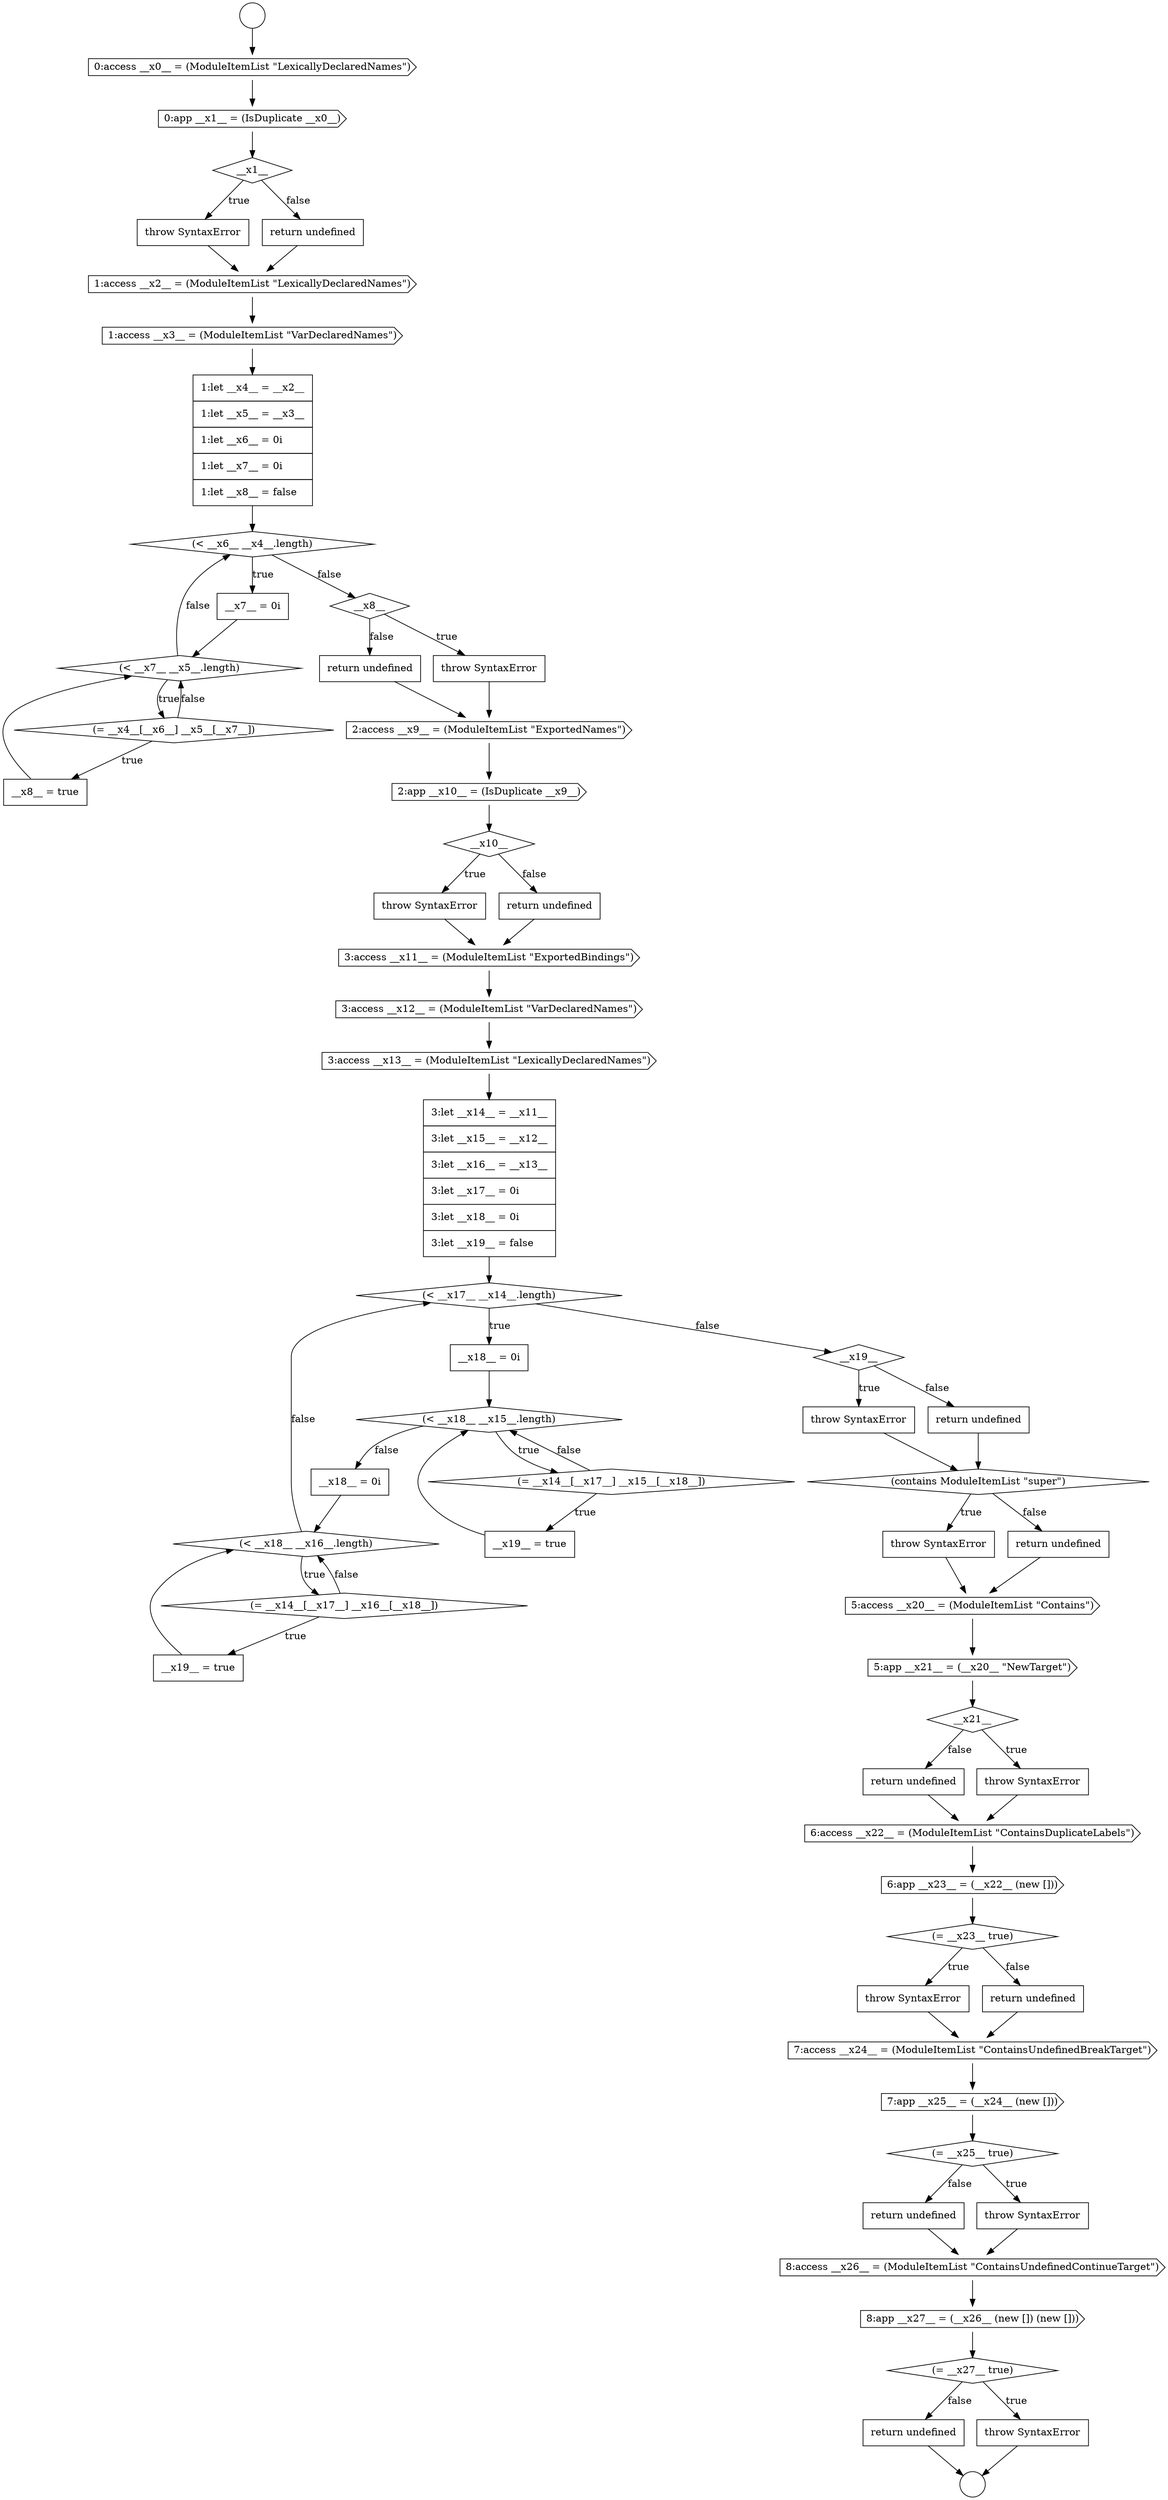 digraph {
  node20787 [shape=diamond, label=<<font color="black">__x1__</font>> color="black" fillcolor="white" style=filled]
  node20784 [shape=circle label=" " color="black" fillcolor="white" style=filled]
  node20791 [shape=cds, label=<<font color="black">1:access __x3__ = (ModuleItemList &quot;VarDeclaredNames&quot;)</font>> color="black" fillcolor="white" style=filled]
  node20792 [shape=none, margin=0, label=<<font color="black">
    <table border="0" cellborder="1" cellspacing="0" cellpadding="10">
      <tr><td align="left">1:let __x4__ = __x2__</td></tr>
      <tr><td align="left">1:let __x5__ = __x3__</td></tr>
      <tr><td align="left">1:let __x6__ = 0i</td></tr>
      <tr><td align="left">1:let __x7__ = 0i</td></tr>
      <tr><td align="left">1:let __x8__ = false</td></tr>
    </table>
  </font>> color="black" fillcolor="white" style=filled]
  node20814 [shape=none, margin=0, label=<<font color="black">
    <table border="0" cellborder="1" cellspacing="0" cellpadding="10">
      <tr><td align="left">__x19__ = true</td></tr>
    </table>
  </font>> color="black" fillcolor="white" style=filled]
  node20795 [shape=diamond, label=<<font color="black">(&lt; __x7__ __x5__.length)</font>> color="black" fillcolor="white" style=filled]
  node20798 [shape=diamond, label=<<font color="black">__x8__</font>> color="black" fillcolor="white" style=filled]
  node20813 [shape=diamond, label=<<font color="black">(= __x14__[__x17__] __x15__[__x18__])</font>> color="black" fillcolor="white" style=filled]
  node20835 [shape=cds, label=<<font color="black">7:access __x24__ = (ModuleItemList &quot;ContainsUndefinedBreakTarget&quot;)</font>> color="black" fillcolor="white" style=filled]
  node20830 [shape=cds, label=<<font color="black">6:access __x22__ = (ModuleItemList &quot;ContainsDuplicateLabels&quot;)</font>> color="black" fillcolor="white" style=filled]
  node20803 [shape=diamond, label=<<font color="black">__x10__</font>> color="black" fillcolor="white" style=filled]
  node20818 [shape=none, margin=0, label=<<font color="black">
    <table border="0" cellborder="1" cellspacing="0" cellpadding="10">
      <tr><td align="left">__x19__ = true</td></tr>
    </table>
  </font>> color="black" fillcolor="white" style=filled]
  node20786 [shape=cds, label=<<font color="black">0:app __x1__ = (IsDuplicate __x0__)</font>> color="black" fillcolor="white" style=filled]
  node20841 [shape=cds, label=<<font color="black">8:app __x27__ = (__x26__ (new []) (new []))</font>> color="black" fillcolor="white" style=filled]
  node20822 [shape=diamond, label=<<font color="black">(contains ModuleItemList &quot;super&quot;)</font>> color="black" fillcolor="white" style=filled]
  node20790 [shape=cds, label=<<font color="black">1:access __x2__ = (ModuleItemList &quot;LexicallyDeclaredNames&quot;)</font>> color="black" fillcolor="white" style=filled]
  node20794 [shape=none, margin=0, label=<<font color="black">
    <table border="0" cellborder="1" cellspacing="0" cellpadding="10">
      <tr><td align="left">__x7__ = 0i</td></tr>
    </table>
  </font>> color="black" fillcolor="white" style=filled]
  node20826 [shape=cds, label=<<font color="black">5:app __x21__ = (__x20__ &quot;NewTarget&quot;)</font>> color="black" fillcolor="white" style=filled]
  node20839 [shape=none, margin=0, label=<<font color="black">
    <table border="0" cellborder="1" cellspacing="0" cellpadding="10">
      <tr><td align="left">return undefined</td></tr>
    </table>
  </font>> color="black" fillcolor="white" style=filled]
  node20809 [shape=none, margin=0, label=<<font color="black">
    <table border="0" cellborder="1" cellspacing="0" cellpadding="10">
      <tr><td align="left">3:let __x14__ = __x11__</td></tr>
      <tr><td align="left">3:let __x15__ = __x12__</td></tr>
      <tr><td align="left">3:let __x16__ = __x13__</td></tr>
      <tr><td align="left">3:let __x17__ = 0i</td></tr>
      <tr><td align="left">3:let __x18__ = 0i</td></tr>
      <tr><td align="left">3:let __x19__ = false</td></tr>
    </table>
  </font>> color="black" fillcolor="white" style=filled]
  node20836 [shape=cds, label=<<font color="black">7:app __x25__ = (__x24__ (new []))</font>> color="black" fillcolor="white" style=filled]
  node20797 [shape=none, margin=0, label=<<font color="black">
    <table border="0" cellborder="1" cellspacing="0" cellpadding="10">
      <tr><td align="left">__x8__ = true</td></tr>
    </table>
  </font>> color="black" fillcolor="white" style=filled]
  node20829 [shape=none, margin=0, label=<<font color="black">
    <table border="0" cellborder="1" cellspacing="0" cellpadding="10">
      <tr><td align="left">return undefined</td></tr>
    </table>
  </font>> color="black" fillcolor="white" style=filled]
  node20807 [shape=cds, label=<<font color="black">3:access __x12__ = (ModuleItemList &quot;VarDeclaredNames&quot;)</font>> color="black" fillcolor="white" style=filled]
  node20804 [shape=none, margin=0, label=<<font color="black">
    <table border="0" cellborder="1" cellspacing="0" cellpadding="10">
      <tr><td align="left">throw SyntaxError</td></tr>
    </table>
  </font>> color="black" fillcolor="white" style=filled]
  node20819 [shape=diamond, label=<<font color="black">__x19__</font>> color="black" fillcolor="white" style=filled]
  node20816 [shape=diamond, label=<<font color="black">(&lt; __x18__ __x16__.length)</font>> color="black" fillcolor="white" style=filled]
  node20840 [shape=cds, label=<<font color="black">8:access __x26__ = (ModuleItemList &quot;ContainsUndefinedContinueTarget&quot;)</font>> color="black" fillcolor="white" style=filled]
  node20793 [shape=diamond, label=<<font color="black">(&lt; __x6__ __x4__.length)</font>> color="black" fillcolor="white" style=filled]
  node20825 [shape=cds, label=<<font color="black">5:access __x20__ = (ModuleItemList &quot;Contains&quot;)</font>> color="black" fillcolor="white" style=filled]
  node20844 [shape=none, margin=0, label=<<font color="black">
    <table border="0" cellborder="1" cellspacing="0" cellpadding="10">
      <tr><td align="left">return undefined</td></tr>
    </table>
  </font>> color="black" fillcolor="white" style=filled]
  node20812 [shape=diamond, label=<<font color="black">(&lt; __x18__ __x15__.length)</font>> color="black" fillcolor="white" style=filled]
  node20808 [shape=cds, label=<<font color="black">3:access __x13__ = (ModuleItemList &quot;LexicallyDeclaredNames&quot;)</font>> color="black" fillcolor="white" style=filled]
  node20823 [shape=none, margin=0, label=<<font color="black">
    <table border="0" cellborder="1" cellspacing="0" cellpadding="10">
      <tr><td align="left">throw SyntaxError</td></tr>
    </table>
  </font>> color="black" fillcolor="white" style=filled]
  node20820 [shape=none, margin=0, label=<<font color="black">
    <table border="0" cellborder="1" cellspacing="0" cellpadding="10">
      <tr><td align="left">throw SyntaxError</td></tr>
    </table>
  </font>> color="black" fillcolor="white" style=filled]
  node20801 [shape=cds, label=<<font color="black">2:access __x9__ = (ModuleItemList &quot;ExportedNames&quot;)</font>> color="black" fillcolor="white" style=filled]
  node20833 [shape=none, margin=0, label=<<font color="black">
    <table border="0" cellborder="1" cellspacing="0" cellpadding="10">
      <tr><td align="left">throw SyntaxError</td></tr>
    </table>
  </font>> color="black" fillcolor="white" style=filled]
  node20788 [shape=none, margin=0, label=<<font color="black">
    <table border="0" cellborder="1" cellspacing="0" cellpadding="10">
      <tr><td align="left">throw SyntaxError</td></tr>
    </table>
  </font>> color="black" fillcolor="white" style=filled]
  node20832 [shape=diamond, label=<<font color="black">(= __x23__ true)</font>> color="black" fillcolor="white" style=filled]
  node20800 [shape=none, margin=0, label=<<font color="black">
    <table border="0" cellborder="1" cellspacing="0" cellpadding="10">
      <tr><td align="left">return undefined</td></tr>
    </table>
  </font>> color="black" fillcolor="white" style=filled]
  node20805 [shape=none, margin=0, label=<<font color="black">
    <table border="0" cellborder="1" cellspacing="0" cellpadding="10">
      <tr><td align="left">return undefined</td></tr>
    </table>
  </font>> color="black" fillcolor="white" style=filled]
  node20815 [shape=none, margin=0, label=<<font color="black">
    <table border="0" cellborder="1" cellspacing="0" cellpadding="10">
      <tr><td align="left">__x18__ = 0i</td></tr>
    </table>
  </font>> color="black" fillcolor="white" style=filled]
  node20837 [shape=diamond, label=<<font color="black">(= __x25__ true)</font>> color="black" fillcolor="white" style=filled]
  node20828 [shape=none, margin=0, label=<<font color="black">
    <table border="0" cellborder="1" cellspacing="0" cellpadding="10">
      <tr><td align="left">throw SyntaxError</td></tr>
    </table>
  </font>> color="black" fillcolor="white" style=filled]
  node20783 [shape=circle label=" " color="black" fillcolor="white" style=filled]
  node20843 [shape=none, margin=0, label=<<font color="black">
    <table border="0" cellborder="1" cellspacing="0" cellpadding="10">
      <tr><td align="left">throw SyntaxError</td></tr>
    </table>
  </font>> color="black" fillcolor="white" style=filled]
  node20796 [shape=diamond, label=<<font color="black">(= __x4__[__x6__] __x5__[__x7__])</font>> color="black" fillcolor="white" style=filled]
  node20811 [shape=none, margin=0, label=<<font color="black">
    <table border="0" cellborder="1" cellspacing="0" cellpadding="10">
      <tr><td align="left">__x18__ = 0i</td></tr>
    </table>
  </font>> color="black" fillcolor="white" style=filled]
  node20824 [shape=none, margin=0, label=<<font color="black">
    <table border="0" cellborder="1" cellspacing="0" cellpadding="10">
      <tr><td align="left">return undefined</td></tr>
    </table>
  </font>> color="black" fillcolor="white" style=filled]
  node20785 [shape=cds, label=<<font color="black">0:access __x0__ = (ModuleItemList &quot;LexicallyDeclaredNames&quot;)</font>> color="black" fillcolor="white" style=filled]
  node20802 [shape=cds, label=<<font color="black">2:app __x10__ = (IsDuplicate __x9__)</font>> color="black" fillcolor="white" style=filled]
  node20817 [shape=diamond, label=<<font color="black">(= __x14__[__x17__] __x16__[__x18__])</font>> color="black" fillcolor="white" style=filled]
  node20834 [shape=none, margin=0, label=<<font color="black">
    <table border="0" cellborder="1" cellspacing="0" cellpadding="10">
      <tr><td align="left">return undefined</td></tr>
    </table>
  </font>> color="black" fillcolor="white" style=filled]
  node20842 [shape=diamond, label=<<font color="black">(= __x27__ true)</font>> color="black" fillcolor="white" style=filled]
  node20789 [shape=none, margin=0, label=<<font color="black">
    <table border="0" cellborder="1" cellspacing="0" cellpadding="10">
      <tr><td align="left">return undefined</td></tr>
    </table>
  </font>> color="black" fillcolor="white" style=filled]
  node20831 [shape=cds, label=<<font color="black">6:app __x23__ = (__x22__ (new []))</font>> color="black" fillcolor="white" style=filled]
  node20806 [shape=cds, label=<<font color="black">3:access __x11__ = (ModuleItemList &quot;ExportedBindings&quot;)</font>> color="black" fillcolor="white" style=filled]
  node20838 [shape=none, margin=0, label=<<font color="black">
    <table border="0" cellborder="1" cellspacing="0" cellpadding="10">
      <tr><td align="left">throw SyntaxError</td></tr>
    </table>
  </font>> color="black" fillcolor="white" style=filled]
  node20821 [shape=none, margin=0, label=<<font color="black">
    <table border="0" cellborder="1" cellspacing="0" cellpadding="10">
      <tr><td align="left">return undefined</td></tr>
    </table>
  </font>> color="black" fillcolor="white" style=filled]
  node20799 [shape=none, margin=0, label=<<font color="black">
    <table border="0" cellborder="1" cellspacing="0" cellpadding="10">
      <tr><td align="left">throw SyntaxError</td></tr>
    </table>
  </font>> color="black" fillcolor="white" style=filled]
  node20810 [shape=diamond, label=<<font color="black">(&lt; __x17__ __x14__.length)</font>> color="black" fillcolor="white" style=filled]
  node20827 [shape=diamond, label=<<font color="black">__x21__</font>> color="black" fillcolor="white" style=filled]
  node20844 -> node20784 [ color="black"]
  node20798 -> node20799 [label=<<font color="black">true</font>> color="black"]
  node20798 -> node20800 [label=<<font color="black">false</font>> color="black"]
  node20815 -> node20816 [ color="black"]
  node20795 -> node20796 [label=<<font color="black">true</font>> color="black"]
  node20795 -> node20793 [label=<<font color="black">false</font>> color="black"]
  node20829 -> node20830 [ color="black"]
  node20825 -> node20826 [ color="black"]
  node20808 -> node20809 [ color="black"]
  node20792 -> node20793 [ color="black"]
  node20800 -> node20801 [ color="black"]
  node20838 -> node20840 [ color="black"]
  node20818 -> node20816 [ color="black"]
  node20842 -> node20843 [label=<<font color="black">true</font>> color="black"]
  node20842 -> node20844 [label=<<font color="black">false</font>> color="black"]
  node20821 -> node20822 [ color="black"]
  node20819 -> node20820 [label=<<font color="black">true</font>> color="black"]
  node20819 -> node20821 [label=<<font color="black">false</font>> color="black"]
  node20831 -> node20832 [ color="black"]
  node20835 -> node20836 [ color="black"]
  node20810 -> node20811 [label=<<font color="black">true</font>> color="black"]
  node20810 -> node20819 [label=<<font color="black">false</font>> color="black"]
  node20837 -> node20838 [label=<<font color="black">true</font>> color="black"]
  node20837 -> node20839 [label=<<font color="black">false</font>> color="black"]
  node20801 -> node20802 [ color="black"]
  node20809 -> node20810 [ color="black"]
  node20822 -> node20823 [label=<<font color="black">true</font>> color="black"]
  node20822 -> node20824 [label=<<font color="black">false</font>> color="black"]
  node20806 -> node20807 [ color="black"]
  node20805 -> node20806 [ color="black"]
  node20787 -> node20788 [label=<<font color="black">true</font>> color="black"]
  node20787 -> node20789 [label=<<font color="black">false</font>> color="black"]
  node20834 -> node20835 [ color="black"]
  node20820 -> node20822 [ color="black"]
  node20843 -> node20784 [ color="black"]
  node20789 -> node20790 [ color="black"]
  node20807 -> node20808 [ color="black"]
  node20828 -> node20830 [ color="black"]
  node20830 -> node20831 [ color="black"]
  node20817 -> node20818 [label=<<font color="black">true</font>> color="black"]
  node20817 -> node20816 [label=<<font color="black">false</font>> color="black"]
  node20785 -> node20786 [ color="black"]
  node20824 -> node20825 [ color="black"]
  node20799 -> node20801 [ color="black"]
  node20793 -> node20794 [label=<<font color="black">true</font>> color="black"]
  node20793 -> node20798 [label=<<font color="black">false</font>> color="black"]
  node20833 -> node20835 [ color="black"]
  node20827 -> node20828 [label=<<font color="black">true</font>> color="black"]
  node20827 -> node20829 [label=<<font color="black">false</font>> color="black"]
  node20832 -> node20833 [label=<<font color="black">true</font>> color="black"]
  node20832 -> node20834 [label=<<font color="black">false</font>> color="black"]
  node20783 -> node20785 [ color="black"]
  node20814 -> node20812 [ color="black"]
  node20841 -> node20842 [ color="black"]
  node20788 -> node20790 [ color="black"]
  node20796 -> node20797 [label=<<font color="black">true</font>> color="black"]
  node20796 -> node20795 [label=<<font color="black">false</font>> color="black"]
  node20816 -> node20817 [label=<<font color="black">true</font>> color="black"]
  node20816 -> node20810 [label=<<font color="black">false</font>> color="black"]
  node20813 -> node20814 [label=<<font color="black">true</font>> color="black"]
  node20813 -> node20812 [label=<<font color="black">false</font>> color="black"]
  node20812 -> node20813 [label=<<font color="black">true</font>> color="black"]
  node20812 -> node20815 [label=<<font color="black">false</font>> color="black"]
  node20802 -> node20803 [ color="black"]
  node20811 -> node20812 [ color="black"]
  node20840 -> node20841 [ color="black"]
  node20836 -> node20837 [ color="black"]
  node20791 -> node20792 [ color="black"]
  node20794 -> node20795 [ color="black"]
  node20790 -> node20791 [ color="black"]
  node20839 -> node20840 [ color="black"]
  node20786 -> node20787 [ color="black"]
  node20797 -> node20795 [ color="black"]
  node20803 -> node20804 [label=<<font color="black">true</font>> color="black"]
  node20803 -> node20805 [label=<<font color="black">false</font>> color="black"]
  node20823 -> node20825 [ color="black"]
  node20826 -> node20827 [ color="black"]
  node20804 -> node20806 [ color="black"]
}
